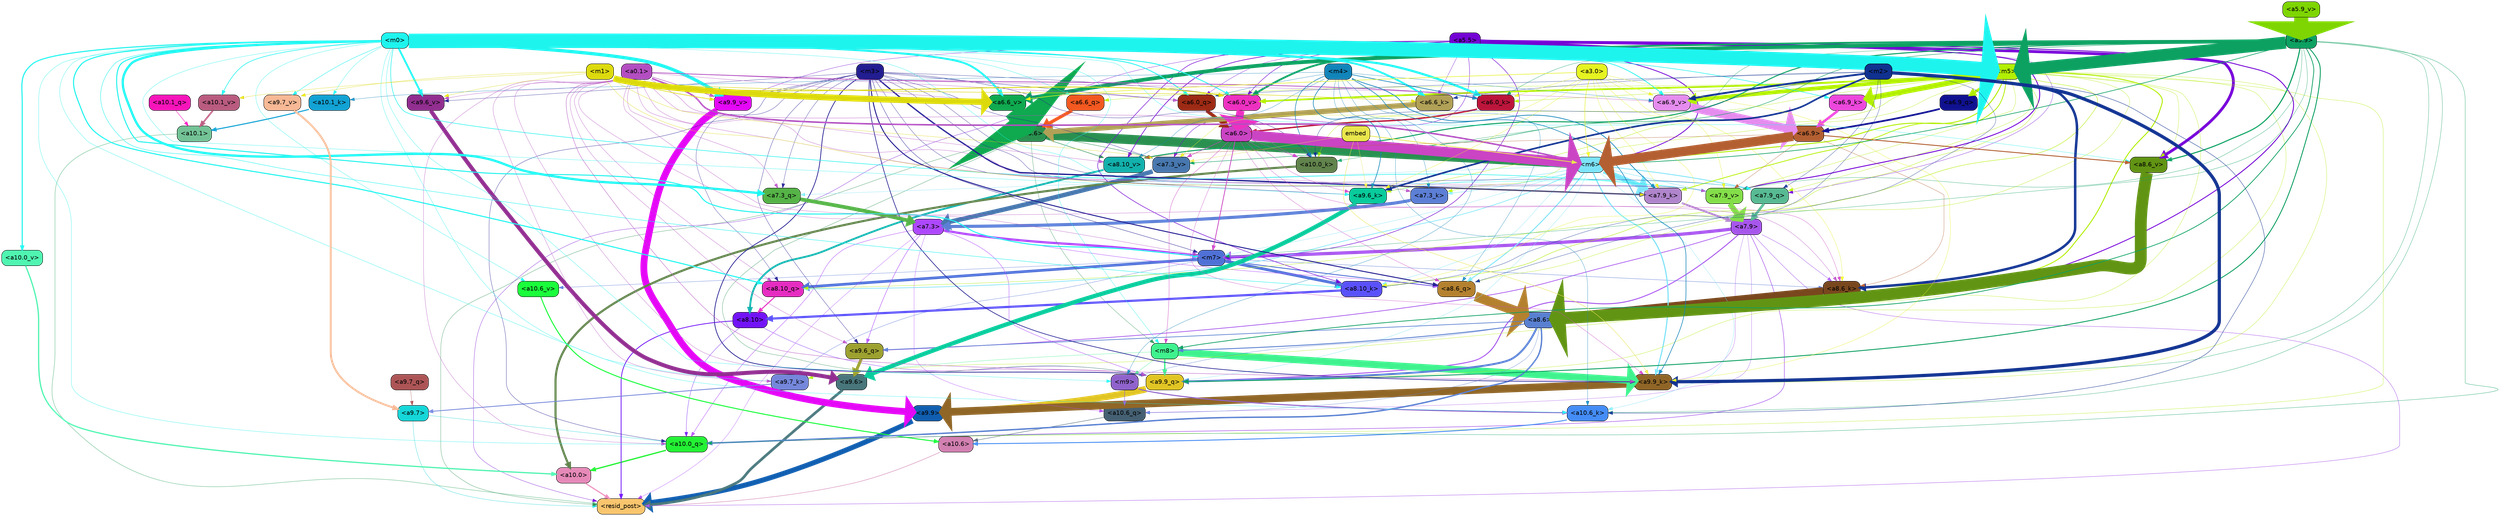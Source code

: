 strict digraph "" {
	graph [bgcolor=transparent,
		layout=dot,
		overlap=false,
		splines=true
	];
	"<a10.6>"	[color=black,
		fillcolor="#d280b1",
		fontname=Helvetica,
		shape=box,
		style="filled, rounded"];
	"<resid_post>"	[color=black,
		fillcolor="#f9c56d",
		fontname=Helvetica,
		shape=box,
		style="filled, rounded"];
	"<a10.6>" -> "<resid_post>"	[color="#d280b1",
		penwidth=0.9498605728149414];
	"<a10.1>"	[color=black,
		fillcolor="#73c396",
		fontname=Helvetica,
		shape=box,
		style="filled, rounded"];
	"<a10.1>" -> "<resid_post>"	[color="#73c396",
		penwidth=1.0084514617919922];
	"<a10.0>"	[color=black,
		fillcolor="#e689b8",
		fontname=Helvetica,
		shape=box,
		style="filled, rounded"];
	"<a10.0>" -> "<resid_post>"	[color="#e689b8",
		penwidth=2.5814952850341797];
	"<a9.9>"	[color=black,
		fillcolor="#105eb0",
		fontname=Helvetica,
		shape=box,
		style="filled, rounded"];
	"<a9.9>" -> "<resid_post>"	[color="#105eb0",
		penwidth=11.610888481140137];
	"<a9.7>"	[color=black,
		fillcolor="#15d6d8",
		fontname=Helvetica,
		shape=box,
		style="filled, rounded"];
	"<a9.7>" -> "<resid_post>"	[color="#15d6d8",
		penwidth=0.6];
	"<a10.0_q>"	[color=black,
		fillcolor="#23f134",
		fontname=Helvetica,
		shape=box,
		style="filled, rounded"];
	"<a9.7>" -> "<a10.0_q>"	[color="#15d6d8",
		penwidth=0.6];
	"<a9.6>"	[color=black,
		fillcolor="#48767b",
		fontname=Helvetica,
		shape=box,
		style="filled, rounded"];
	"<a9.6>" -> "<resid_post>"	[color="#48767b",
		penwidth=6.121421813964844];
	"<a8.10>"	[color=black,
		fillcolor="#7214f7",
		fontname=Helvetica,
		shape=box,
		style="filled, rounded"];
	"<a8.10>" -> "<resid_post>"	[color="#7214f7",
		penwidth=1.7841739654541016];
	"<a8.10>" -> "<a10.0_q>"	[color="#7214f7",
		penwidth=0.6612663269042969];
	"<a9.9_q>"	[color=black,
		fillcolor="#e1c524",
		fontname=Helvetica,
		shape=box,
		style="filled, rounded"];
	"<a8.10>" -> "<a9.9_q>"	[color="#7214f7",
		penwidth=0.6];
	"<a7.9>"	[color=black,
		fillcolor="#a756ec",
		fontname=Helvetica,
		shape=box,
		style="filled, rounded"];
	"<a7.9>" -> "<resid_post>"	[color="#a756ec",
		penwidth=0.8109169006347656];
	"<a10.6_q>"	[color=black,
		fillcolor="#456072",
		fontname=Helvetica,
		shape=box,
		style="filled, rounded"];
	"<a7.9>" -> "<a10.6_q>"	[color="#a756ec",
		penwidth=0.6];
	"<a7.9>" -> "<a10.0_q>"	[color="#a756ec",
		penwidth=1.19378662109375];
	"<m7>"	[color=black,
		fillcolor="#4f71d6",
		fontname=Helvetica,
		shape=box,
		style="filled, rounded"];
	"<a7.9>" -> "<m7>"	[color="#a756ec",
		penwidth=7.3899383544921875];
	"<a7.9>" -> "<a9.9_q>"	[color="#a756ec",
		penwidth=2.1764984130859375];
	"<a9.6_q>"	[color=black,
		fillcolor="#9da12f",
		fontname=Helvetica,
		shape=box,
		style="filled, rounded"];
	"<a7.9>" -> "<a9.6_q>"	[color="#a756ec",
		penwidth=1.6184196472167969];
	"<a9.9_k>"	[color=black,
		fillcolor="#906627",
		fontname=Helvetica,
		shape=box,
		style="filled, rounded"];
	"<a7.9>" -> "<a9.9_k>"	[color="#a756ec",
		penwidth=0.6];
	"<a8.6_k>"	[color=black,
		fillcolor="#79471d",
		fontname=Helvetica,
		shape=box,
		style="filled, rounded"];
	"<a7.9>" -> "<a8.6_k>"	[color="#a756ec",
		penwidth=0.7570610046386719];
	"<a7.3>"	[color=black,
		fillcolor="#ae48fe",
		fontname=Helvetica,
		shape=box,
		style="filled, rounded"];
	"<a7.3>" -> "<resid_post>"	[color="#ae48fe",
		penwidth=0.6];
	"<a7.3>" -> "<a10.6_q>"	[color="#ae48fe",
		penwidth=0.6];
	"<a7.3>" -> "<a10.0_q>"	[color="#ae48fe",
		penwidth=0.8208656311035156];
	"<a7.3>" -> "<m7>"	[color="#ae48fe",
		penwidth=5.189311981201172];
	"<a7.3>" -> "<a9.9_q>"	[color="#ae48fe",
		penwidth=0.8119163513183594];
	"<a7.3>" -> "<a9.6_q>"	[color="#ae48fe",
		penwidth=0.9649925231933594];
	"<a8.6_q>"	[color=black,
		fillcolor="#b4812f",
		fontname=Helvetica,
		shape=box,
		style="filled, rounded"];
	"<a7.3>" -> "<a8.6_q>"	[color="#ae48fe",
		penwidth=0.7801322937011719];
	"<a6.6>"	[color=black,
		fillcolor="#2a9050",
		fontname=Helvetica,
		shape=box,
		style="filled, rounded"];
	"<a6.6>" -> "<resid_post>"	[color="#2a9050",
		penwidth=0.6];
	"<m6>"	[color=black,
		fillcolor="#7ce4f9",
		fontname=Helvetica,
		shape=box,
		style="filled, rounded"];
	"<a6.6>" -> "<m6>"	[color="#2a9050",
		penwidth=21.6163272857666];
	"<m8>"	[color=black,
		fillcolor="#3ff28e",
		fontname=Helvetica,
		shape=box,
		style="filled, rounded"];
	"<a6.6>" -> "<m8>"	[color="#2a9050",
		penwidth=0.6];
	"<a6.6>" -> "<a9.9_q>"	[color="#2a9050",
		penwidth=0.6];
	"<a8.10_v>"	[color=black,
		fillcolor="#13b1ac",
		fontname=Helvetica,
		shape=box,
		style="filled, rounded"];
	"<a6.6>" -> "<a8.10_v>"	[color="#2a9050",
		penwidth=1.0661506652832031];
	"<a7.3_v>"	[color=black,
		fillcolor="#4777ae",
		fontname=Helvetica,
		shape=box,
		style="filled, rounded"];
	"<a6.6>" -> "<a7.3_v>"	[color="#2a9050",
		penwidth=0.8506813049316406];
	"<a5.5>"	[color=black,
		fillcolor="#7303d4",
		fontname=Helvetica,
		shape=box,
		style="filled, rounded"];
	"<a5.5>" -> "<resid_post>"	[color="#7303d4",
		penwidth=0.6];
	"<m5>"	[color=black,
		fillcolor="#b2ef03",
		fontname=Helvetica,
		shape=box,
		style="filled, rounded"];
	"<a5.5>" -> "<m5>"	[color="#7303d4",
		penwidth=10.773042678833008];
	"<a5.5>" -> "<m6>"	[color="#7303d4",
		penwidth=1.8430671691894531];
	"<a5.5>" -> "<m7>"	[color="#7303d4",
		penwidth=1.0865592956542969];
	"<a9.9_v>"	[color=black,
		fillcolor="#e408f6",
		fontname=Helvetica,
		shape=box,
		style="filled, rounded"];
	"<a5.5>" -> "<a9.9_v>"	[color="#7303d4",
		penwidth=0.6];
	"<a8.10_k>"	[color=black,
		fillcolor="#5b51fb",
		fontname=Helvetica,
		shape=box,
		style="filled, rounded"];
	"<a5.5>" -> "<a8.10_k>"	[color="#7303d4",
		penwidth=1.1390800476074219];
	"<a5.5>" -> "<a8.6_k>"	[color="#7303d4",
		penwidth=2.00030517578125];
	"<a5.5>" -> "<a8.10_v>"	[color="#7303d4",
		penwidth=1.4206085205078125];
	"<a8.6_v>"	[color=black,
		fillcolor="#629414",
		fontname=Helvetica,
		shape=box,
		style="filled, rounded"];
	"<a5.5>" -> "<a8.6_v>"	[color="#7303d4",
		penwidth=6.534294128417969];
	"<a7.9_q>"	[color=black,
		fillcolor="#58ba93",
		fontname=Helvetica,
		shape=box,
		style="filled, rounded"];
	"<a5.5>" -> "<a7.9_q>"	[color="#7303d4",
		penwidth=0.6];
	"<a7.9_v>"	[color=black,
		fillcolor="#84de49",
		fontname=Helvetica,
		shape=box,
		style="filled, rounded"];
	"<a5.5>" -> "<a7.9_v>"	[color="#7303d4",
		penwidth=2.0819549560546875];
	"<a5.5>" -> "<a7.3_v>"	[color="#7303d4",
		penwidth=0.8107681274414062];
	"<a6.0_q>"	[color=black,
		fillcolor="#9d2a14",
		fontname=Helvetica,
		shape=box,
		style="filled, rounded"];
	"<a5.5>" -> "<a6.0_q>"	[color="#7303d4",
		penwidth=0.6];
	"<a6.6_k>"	[color=black,
		fillcolor="#b1a157",
		fontname=Helvetica,
		shape=box,
		style="filled, rounded"];
	"<a5.5>" -> "<a6.6_k>"	[color="#7303d4",
		penwidth=0.6];
	"<a6.0_v>"	[color=black,
		fillcolor="#ee30c1",
		fontname=Helvetica,
		shape=box,
		style="filled, rounded"];
	"<a5.5>" -> "<a6.0_v>"	[color="#7303d4",
		penwidth=0.9978408813476562];
	"<a10.6_q>" -> "<a10.6>"	[color="#456072",
		penwidth=0.9244728088378906];
	"<a10.1_q>"	[color=black,
		fillcolor="#f614ba",
		fontname=Helvetica,
		shape=box,
		style="filled, rounded"];
	"<a10.1_q>" -> "<a10.1>"	[color="#f614ba",
		penwidth=0.9268798828125];
	"<a10.0_q>" -> "<a10.0>"	[color="#23f134",
		penwidth=2.905670166015625];
	"<a10.6_k>"	[color=black,
		fillcolor="#448cf6",
		fontname=Helvetica,
		shape=box,
		style="filled, rounded"];
	"<a10.6_k>" -> "<a10.6>"	[color="#448cf6",
		penwidth=2.0319366455078125];
	"<a10.1_k>"	[color=black,
		fillcolor="#12a2d4",
		fontname=Helvetica,
		shape=box,
		style="filled, rounded"];
	"<a10.1_k>" -> "<a10.1>"	[color="#12a2d4",
		penwidth=2.4037628173828125];
	"<a10.0_k>"	[color=black,
		fillcolor="#61834c",
		fontname=Helvetica,
		shape=box,
		style="filled, rounded"];
	"<a10.0_k>" -> "<a10.0>"	[color="#61834c",
		penwidth=4.9319305419921875];
	"<a10.6_v>"	[color=black,
		fillcolor="#1afd3b",
		fontname=Helvetica,
		shape=box,
		style="filled, rounded"];
	"<a10.6_v>" -> "<a10.6>"	[color="#1afd3b",
		penwidth=2.290935516357422];
	"<a10.1_v>"	[color=black,
		fillcolor="#b95b7f",
		fontname=Helvetica,
		shape=box,
		style="filled, rounded"];
	"<a10.1_v>" -> "<a10.1>"	[color="#b95b7f",
		penwidth=3.6398468017578125];
	"<a10.0_v>"	[color=black,
		fillcolor="#4ff5b1",
		fontname=Helvetica,
		shape=box,
		style="filled, rounded"];
	"<a10.0_v>" -> "<a10.0>"	[color="#4ff5b1",
		penwidth=2.7666168212890625];
	"<m9>"	[color=black,
		fillcolor="#9063cc",
		fontname=Helvetica,
		shape=box,
		style="filled, rounded"];
	"<m9>" -> "<a10.6_q>"	[color="#9063cc",
		penwidth=1.0384025573730469];
	"<m9>" -> "<a10.6_k>"	[color="#9063cc",
		penwidth=2.371124267578125];
	"<a8.6>"	[color=black,
		fillcolor="#5980d1",
		fontname=Helvetica,
		shape=box,
		style="filled, rounded"];
	"<a8.6>" -> "<a10.6_q>"	[color="#5980d1",
		penwidth=0.6];
	"<a8.6>" -> "<a10.0_q>"	[color="#5980d1",
		penwidth=3.1841888427734375];
	"<a8.6>" -> "<m9>"	[color="#5980d1",
		penwidth=0.6];
	"<a8.6>" -> "<m8>"	[color="#5980d1",
		penwidth=1.972564697265625];
	"<a8.6>" -> "<a9.9_q>"	[color="#5980d1",
		penwidth=4.482503890991211];
	"<a8.6>" -> "<a9.6_q>"	[color="#5980d1",
		penwidth=1.515838623046875];
	"<m5>" -> "<a10.0_q>"	[color="#b2ef03",
		penwidth=0.6];
	"<m5>" -> "<a10.0_k>"	[color="#b2ef03",
		penwidth=0.6];
	"<m5>" -> "<m6>"	[color="#b2ef03",
		penwidth=2.143606185913086];
	"<m5>" -> "<a9.9_q>"	[color="#b2ef03",
		penwidth=0.6];
	"<m5>" -> "<a9.9_k>"	[color="#b2ef03",
		penwidth=0.6];
	"<a9.7_k>"	[color=black,
		fillcolor="#7587db",
		fontname=Helvetica,
		shape=box,
		style="filled, rounded"];
	"<m5>" -> "<a9.7_k>"	[color="#b2ef03",
		penwidth=0.6];
	"<a9.6_k>"	[color=black,
		fillcolor="#09cb9c",
		fontname=Helvetica,
		shape=box,
		style="filled, rounded"];
	"<m5>" -> "<a9.6_k>"	[color="#b2ef03",
		penwidth=0.7197036743164062];
	"<a8.10_q>"	[color=black,
		fillcolor="#e62cc1",
		fontname=Helvetica,
		shape=box,
		style="filled, rounded"];
	"<m5>" -> "<a8.10_q>"	[color="#b2ef03",
		penwidth=0.7198371887207031];
	"<m5>" -> "<a8.6_q>"	[color="#b2ef03",
		penwidth=0.6];
	"<m5>" -> "<a8.10_k>"	[color="#b2ef03",
		penwidth=0.9238471984863281];
	"<m5>" -> "<a8.6_k>"	[color="#b2ef03",
		penwidth=2.1219520568847656];
	"<m5>" -> "<a8.6_v>"	[color="#b2ef03",
		penwidth=0.6];
	"<m5>" -> "<a7.9_q>"	[color="#b2ef03",
		penwidth=0.6];
	"<a7.9_k>"	[color=black,
		fillcolor="#b085cc",
		fontname=Helvetica,
		shape=box,
		style="filled, rounded"];
	"<m5>" -> "<a7.9_k>"	[color="#b2ef03",
		penwidth=1.7779998779296875];
	"<a7.3_k>"	[color=black,
		fillcolor="#5c7fd5",
		fontname=Helvetica,
		shape=box,
		style="filled, rounded"];
	"<m5>" -> "<a7.3_k>"	[color="#b2ef03",
		penwidth=0.6];
	"<m5>" -> "<a7.9_v>"	[color="#b2ef03",
		penwidth=0.6];
	"<a6.9_q>"	[color=black,
		fillcolor="#101190",
		fontname=Helvetica,
		shape=box,
		style="filled, rounded"];
	"<m5>" -> "<a6.9_q>"	[color="#b2ef03",
		penwidth=5.935678482055664];
	"<a6.6_q>"	[color=black,
		fillcolor="#f25820",
		fontname=Helvetica,
		shape=box,
		style="filled, rounded"];
	"<m5>" -> "<a6.6_q>"	[color="#b2ef03",
		penwidth=0.6];
	"<a6.9_k>"	[color=black,
		fillcolor="#ec47dc",
		fontname=Helvetica,
		shape=box,
		style="filled, rounded"];
	"<m5>" -> "<a6.9_k>"	[color="#b2ef03",
		penwidth=12.203306198120117];
	"<a6.0_k>"	[color=black,
		fillcolor="#bc153b",
		fontname=Helvetica,
		shape=box,
		style="filled, rounded"];
	"<m5>" -> "<a6.0_k>"	[color="#b2ef03",
		penwidth=0.6867179870605469];
	"<a6.9_v>"	[color=black,
		fillcolor="#e58cee",
		fontname=Helvetica,
		shape=box,
		style="filled, rounded"];
	"<m5>" -> "<a6.9_v>"	[color="#b2ef03",
		penwidth=8.809343338012695];
	"<m5>" -> "<a6.0_v>"	[color="#b2ef03",
		penwidth=3.8560523986816406];
	"<a5.9>"	[color=black,
		fillcolor="#0ca061",
		fontname=Helvetica,
		shape=box,
		style="filled, rounded"];
	"<a5.9>" -> "<a10.0_q>"	[color="#0ca061",
		penwidth=0.6463394165039062];
	"<a5.9>" -> "<a10.6_k>"	[color="#0ca061",
		penwidth=0.6];
	"<a5.9>" -> "<a10.0_k>"	[color="#0ca061",
		penwidth=0.6];
	"<a5.9>" -> "<m5>"	[color="#0ca061",
		penwidth=27.929821968078613];
	"<a5.9>" -> "<m6>"	[color="#0ca061",
		penwidth=1.4513568878173828];
	"<a5.9>" -> "<m7>"	[color="#0ca061",
		penwidth=0.6];
	"<a5.9>" -> "<m8>"	[color="#0ca061",
		penwidth=1.6550712585449219];
	"<a5.9>" -> "<a9.9_q>"	[color="#0ca061",
		penwidth=2.019031524658203];
	"<a5.9>" -> "<a9.9_k>"	[color="#0ca061",
		penwidth=0.6];
	"<a5.9>" -> "<a8.10_v>"	[color="#0ca061",
		penwidth=2.2765426635742188];
	"<a5.9>" -> "<a8.6_v>"	[color="#0ca061",
		penwidth=2.4934005737304688];
	"<a5.9>" -> "<a7.9_v>"	[color="#0ca061",
		penwidth=0.6];
	"<a5.9>" -> "<a7.3_v>"	[color="#0ca061",
		penwidth=0.9861984252929688];
	"<a5.9>" -> "<a6.0_k>"	[color="#0ca061",
		penwidth=0.6];
	"<a6.6_v>"	[color=black,
		fillcolor="#0fa94f",
		fontname=Helvetica,
		shape=box,
		style="filled, rounded"];
	"<a5.9>" -> "<a6.6_v>"	[color="#0ca061",
		penwidth=8.623922348022461];
	"<a5.9>" -> "<a6.0_v>"	[color="#0ca061",
		penwidth=4.239973068237305];
	"<m3>"	[color=black,
		fillcolor="#221d91",
		fontname=Helvetica,
		shape=box,
		style="filled, rounded"];
	"<m3>" -> "<a10.0_q>"	[color="#221d91",
		penwidth=0.6597442626953125];
	"<m3>" -> "<a10.0_k>"	[color="#221d91",
		penwidth=0.6506614685058594];
	"<m3>" -> "<m7>"	[color="#221d91",
		penwidth=0.7659339904785156];
	"<m3>" -> "<a9.9_q>"	[color="#221d91",
		penwidth=1.6276321411132812];
	"<m3>" -> "<a9.6_q>"	[color="#221d91",
		penwidth=0.6724472045898438];
	"<m3>" -> "<a9.9_k>"	[color="#221d91",
		penwidth=1.4574642181396484];
	"<m3>" -> "<a9.6_k>"	[color="#221d91",
		penwidth=0.6];
	"<m3>" -> "<a9.9_v>"	[color="#221d91",
		penwidth=0.6589469909667969];
	"<a9.6_v>"	[color=black,
		fillcolor="#912e90",
		fontname=Helvetica,
		shape=box,
		style="filled, rounded"];
	"<m3>" -> "<a9.6_v>"	[color="#221d91",
		penwidth=0.6];
	"<m3>" -> "<a8.10_q>"	[color="#221d91",
		penwidth=0.6];
	"<m3>" -> "<a8.6_q>"	[color="#221d91",
		penwidth=2.1676406860351562];
	"<m3>" -> "<a7.9_q>"	[color="#221d91",
		penwidth=0.6];
	"<a7.3_q>"	[color=black,
		fillcolor="#55b347",
		fontname=Helvetica,
		shape=box,
		style="filled, rounded"];
	"<m3>" -> "<a7.3_q>"	[color="#221d91",
		penwidth=0.6];
	"<m3>" -> "<a7.9_k>"	[color="#221d91",
		penwidth=2.978912353515625];
	"<m3>" -> "<a7.9_v>"	[color="#221d91",
		penwidth=0.6];
	"<m3>" -> "<a7.3_v>"	[color="#221d91",
		penwidth=0.6];
	"<m3>" -> "<a6.0_q>"	[color="#221d91",
		penwidth=0.6884860992431641];
	"<m3>" -> "<a6.0_v>"	[color="#221d91",
		penwidth=0.6];
	"<m0>"	[color=black,
		fillcolor="#1ef4ee",
		fontname=Helvetica,
		shape=box,
		style="filled, rounded"];
	"<m0>" -> "<a10.0_q>"	[color="#1ef4ee",
		penwidth=0.6];
	"<m0>" -> "<a10.6_k>"	[color="#1ef4ee",
		penwidth=0.6];
	"<m0>" -> "<a10.1_k>"	[color="#1ef4ee",
		penwidth=0.6];
	"<m0>" -> "<a10.6_v>"	[color="#1ef4ee",
		penwidth=0.6];
	"<m0>" -> "<a10.1_v>"	[color="#1ef4ee",
		penwidth=1.3360328674316406];
	"<m0>" -> "<a10.0_v>"	[color="#1ef4ee",
		penwidth=2.4083595275878906];
	"<m0>" -> "<m9>"	[color="#1ef4ee",
		penwidth=0.6];
	"<m0>" -> "<m5>"	[color="#1ef4ee",
		penwidth=33.441712856292725];
	"<m0>" -> "<m7>"	[color="#1ef4ee",
		penwidth=2.224945068359375];
	"<m0>" -> "<m8>"	[color="#1ef4ee",
		penwidth=0.6];
	"<m0>" -> "<a9.7_k>"	[color="#1ef4ee",
		penwidth=0.6];
	"<m0>" -> "<a9.6_k>"	[color="#1ef4ee",
		penwidth=0.6];
	"<m0>" -> "<a9.9_v>"	[color="#1ef4ee",
		penwidth=7.537467956542969];
	"<a9.7_v>"	[color=black,
		fillcolor="#f7b895",
		fontname=Helvetica,
		shape=box,
		style="filled, rounded"];
	"<m0>" -> "<a9.7_v>"	[color="#1ef4ee",
		penwidth=0.8575286865234375];
	"<m0>" -> "<a9.6_v>"	[color="#1ef4ee",
		penwidth=4.1688385009765625];
	"<m0>" -> "<a8.10_q>"	[color="#1ef4ee",
		penwidth=2.3761940002441406];
	"<m0>" -> "<a8.10_k>"	[color="#1ef4ee",
		penwidth=0.9220962524414062];
	"<m0>" -> "<a8.6_v>"	[color="#1ef4ee",
		penwidth=0.6];
	"<m0>" -> "<a7.9_q>"	[color="#1ef4ee",
		penwidth=0.6];
	"<m0>" -> "<a7.3_q>"	[color="#1ef4ee",
		penwidth=5.264301300048828];
	"<m0>" -> "<a7.9_v>"	[color="#1ef4ee",
		penwidth=1.2114486694335938];
	"<m0>" -> "<a6.6_q>"	[color="#1ef4ee",
		penwidth=0.6273632049560547];
	"<m0>" -> "<a6.0_q>"	[color="#1ef4ee",
		penwidth=1.8900203704833984];
	"<m0>" -> "<a6.9_k>"	[color="#1ef4ee",
		penwidth=1.2153072357177734];
	"<m0>" -> "<a6.6_k>"	[color="#1ef4ee",
		penwidth=4.234254837036133];
	"<m0>" -> "<a6.0_k>"	[color="#1ef4ee",
		penwidth=5.01750373840332];
	"<m0>" -> "<a6.9_v>"	[color="#1ef4ee",
		penwidth=1.6340084075927734];
	"<m0>" -> "<a6.6_v>"	[color="#1ef4ee",
		penwidth=4.314628601074219];
	"<m0>" -> "<a6.0_v>"	[color="#1ef4ee",
		penwidth=1.9309234619140625];
	"<a0.1>"	[color=black,
		fillcolor="#b34ec1",
		fontname=Helvetica,
		shape=box,
		style="filled, rounded"];
	"<a0.1>" -> "<a10.0_q>"	[color="#b34ec1",
		penwidth=0.6];
	"<a0.1>" -> "<a10.0_k>"	[color="#b34ec1",
		penwidth=0.6768684387207031];
	"<a0.1>" -> "<m6>"	[color="#b34ec1",
		penwidth=3.4290084838867188];
	"<a0.1>" -> "<m7>"	[color="#b34ec1",
		penwidth=0.6];
	"<a0.1>" -> "<a9.9_q>"	[color="#b34ec1",
		penwidth=0.6];
	"<a0.1>" -> "<a9.6_q>"	[color="#b34ec1",
		penwidth=0.6];
	"<a0.1>" -> "<a9.9_k>"	[color="#b34ec1",
		penwidth=0.81341552734375];
	"<a0.1>" -> "<a9.7_k>"	[color="#b34ec1",
		penwidth=0.6];
	"<a0.1>" -> "<a9.9_v>"	[color="#b34ec1",
		penwidth=1.062591552734375];
	"<a0.1>" -> "<a9.6_v>"	[color="#b34ec1",
		penwidth=0.6];
	"<a0.1>" -> "<a8.10_q>"	[color="#b34ec1",
		penwidth=0.6];
	"<a0.1>" -> "<a8.6_k>"	[color="#b34ec1",
		penwidth=0.6];
	"<a0.1>" -> "<a8.10_v>"	[color="#b34ec1",
		penwidth=0.6];
	"<a0.1>" -> "<a7.3_q>"	[color="#b34ec1",
		penwidth=0.6];
	"<a0.1>" -> "<a7.3_k>"	[color="#b34ec1",
		penwidth=0.6];
	"<a0.1>" -> "<a7.9_v>"	[color="#b34ec1",
		penwidth=0.6];
	"<a0.1>" -> "<a6.0_q>"	[color="#b34ec1",
		penwidth=0.6];
	"<a0.1>" -> "<a6.0_k>"	[color="#b34ec1",
		penwidth=1.7027435302734375];
	"<a0.1>" -> "<a6.9_v>"	[color="#b34ec1",
		penwidth=0.6];
	"<a0.1>" -> "<a6.6_v>"	[color="#b34ec1",
		penwidth=0.6];
	"<m6>" -> "<a10.6_k>"	[color="#7ce4f9",
		penwidth=0.6];
	"<m6>" -> "<m7>"	[color="#7ce4f9",
		penwidth=0.6];
	"<m6>" -> "<a9.9_q>"	[color="#7ce4f9",
		penwidth=0.6];
	"<m6>" -> "<a9.9_k>"	[color="#7ce4f9",
		penwidth=2.533975601196289];
	"<m6>" -> "<a9.6_k>"	[color="#7ce4f9",
		penwidth=0.9471282958984375];
	"<m6>" -> "<a8.10_q>"	[color="#7ce4f9",
		penwidth=1.4854621887207031];
	"<m6>" -> "<a8.6_q>"	[color="#7ce4f9",
		penwidth=2.0796165466308594];
	"<m6>" -> "<a8.10_k>"	[color="#7ce4f9",
		penwidth=0.6];
	"<m6>" -> "<a7.9_q>"	[color="#7ce4f9",
		penwidth=1.9016571044921875];
	"<m6>" -> "<a7.3_q>"	[color="#7ce4f9",
		penwidth=0.6];
	"<m6>" -> "<a7.9_k>"	[color="#7ce4f9",
		penwidth=12.277053833007812];
	"<m6>" -> "<a7.3_k>"	[color="#7ce4f9",
		penwidth=0.8951148986816406];
	"<m6>" -> "<a7.9_v>"	[color="#7ce4f9",
		penwidth=0.8897933959960938];
	"<m4>"	[color=black,
		fillcolor="#1184b9",
		fontname=Helvetica,
		shape=box,
		style="filled, rounded"];
	"<m4>" -> "<a10.6_k>"	[color="#1184b9",
		penwidth=0.6];
	"<m4>" -> "<a10.1_k>"	[color="#1184b9",
		penwidth=0.6];
	"<m4>" -> "<a10.0_k>"	[color="#1184b9",
		penwidth=1.230804443359375];
	"<m4>" -> "<m9>"	[color="#1184b9",
		penwidth=0.6];
	"<m4>" -> "<a9.9_k>"	[color="#1184b9",
		penwidth=1.3186264038085938];
	"<m4>" -> "<a9.6_k>"	[color="#1184b9",
		penwidth=1.3722038269042969];
	"<m4>" -> "<a8.6_q>"	[color="#1184b9",
		penwidth=0.6];
	"<m4>" -> "<a8.10_v>"	[color="#1184b9",
		penwidth=0.6];
	"<m4>" -> "<a7.9_k>"	[color="#1184b9",
		penwidth=1.5913276672363281];
	"<m4>" -> "<a7.3_k>"	[color="#1184b9",
		penwidth=0.6];
	"<m4>" -> "<a6.0_q>"	[color="#1184b9",
		penwidth=0.6];
	"<m4>" -> "<a6.0_k>"	[color="#1184b9",
		penwidth=1.4652233123779297];
	"<m4>" -> "<a6.9_v>"	[color="#1184b9",
		penwidth=0.6];
	"<m2>"	[color=black,
		fillcolor="#10318f",
		fontname=Helvetica,
		shape=box,
		style="filled, rounded"];
	"<m2>" -> "<a10.6_k>"	[color="#10318f",
		penwidth=0.8380241394042969];
	"<m2>" -> "<a10.0_k>"	[color="#10318f",
		penwidth=0.6622200012207031];
	"<m2>" -> "<a9.9_k>"	[color="#10318f",
		penwidth=7.476325988769531];
	"<m2>" -> "<a9.6_k>"	[color="#10318f",
		penwidth=3.761505126953125];
	"<m2>" -> "<a8.6_q>"	[color="#10318f",
		penwidth=0.6];
	"<m2>" -> "<a8.10_k>"	[color="#10318f",
		penwidth=0.6];
	"<m2>" -> "<a8.6_k>"	[color="#10318f",
		penwidth=5.699577331542969];
	"<m2>" -> "<a7.9_q>"	[color="#10318f",
		penwidth=0.6];
	"<m2>" -> "<a6.0_q>"	[color="#10318f",
		penwidth=0.6];
	"<m2>" -> "<a6.6_k>"	[color="#10318f",
		penwidth=0.6];
	"<m2>" -> "<a6.9_v>"	[color="#10318f",
		penwidth=4.3256072998046875];
	"<a6.0>"	[color=black,
		fillcolor="#ca44c4",
		fontname=Helvetica,
		shape=box,
		style="filled, rounded"];
	"<a6.0>" -> "<a10.0_k>"	[color="#ca44c4",
		penwidth=0.6];
	"<a6.0>" -> "<m6>"	[color="#ca44c4",
		penwidth=23.31447410583496];
	"<a6.0>" -> "<m7>"	[color="#ca44c4",
		penwidth=1.694061279296875];
	"<a6.0>" -> "<m8>"	[color="#ca44c4",
		penwidth=0.7418403625488281];
	"<a6.0>" -> "<a9.9_k>"	[color="#ca44c4",
		penwidth=0.6];
	"<a6.0>" -> "<a9.6_k>"	[color="#ca44c4",
		penwidth=0.6];
	"<a6.0>" -> "<a8.6_q>"	[color="#ca44c4",
		penwidth=0.6];
	"<a6.0>" -> "<a8.6_k>"	[color="#ca44c4",
		penwidth=0.6];
	"<a6.0>" -> "<a7.3_v>"	[color="#ca44c4",
		penwidth=0.9905738830566406];
	"<m7>" -> "<a10.6_v>"	[color="#4f71d6",
		penwidth=0.6];
	"<m7>" -> "<a9.7_k>"	[color="#4f71d6",
		penwidth=0.6];
	"<m7>" -> "<a8.10_q>"	[color="#4f71d6",
		penwidth=6.2237091064453125];
	"<m7>" -> "<a8.6_q>"	[color="#4f71d6",
		penwidth=1.9677276611328125];
	"<m7>" -> "<a8.10_k>"	[color="#4f71d6",
		penwidth=6.505390167236328];
	"<m7>" -> "<a8.6_k>"	[color="#4f71d6",
		penwidth=0.6821136474609375];
	"<m1>"	[color=black,
		fillcolor="#dcda0d",
		fontname=Helvetica,
		shape=box,
		style="filled, rounded"];
	"<m1>" -> "<a10.1_v>"	[color="#dcda0d",
		penwidth=0.6];
	"<m1>" -> "<a9.9_v>"	[color="#dcda0d",
		penwidth=1.4082679748535156];
	"<m1>" -> "<a9.7_v>"	[color="#dcda0d",
		penwidth=0.6];
	"<m1>" -> "<a9.6_v>"	[color="#dcda0d",
		penwidth=0.6];
	"<m1>" -> "<a7.9_k>"	[color="#dcda0d",
		penwidth=0.6];
	"<m1>" -> "<a7.3_v>"	[color="#dcda0d",
		penwidth=0.6];
	"<m1>" -> "<a6.6_k>"	[color="#dcda0d",
		penwidth=1.0421028137207031];
	"<m1>" -> "<a6.6_v>"	[color="#dcda0d",
		penwidth=14.129535675048828];
	"<m1>" -> "<a6.0_v>"	[color="#dcda0d",
		penwidth=1.93902587890625];
	"<m8>" -> "<m9>"	[color="#3ff28e",
		penwidth=0.6];
	"<m8>" -> "<a9.9_q>"	[color="#3ff28e",
		penwidth=3.073810577392578];
	"<m8>" -> "<a9.9_k>"	[color="#3ff28e",
		penwidth=16.255420684814453];
	"<m8>" -> "<a9.7_k>"	[color="#3ff28e",
		penwidth=0.6];
	"<a9.9_q>" -> "<a9.9>"	[color="#e1c524",
		penwidth=15.310546875];
	"<a9.7_q>"	[color=black,
		fillcolor="#ad5556",
		fontname=Helvetica,
		shape=box,
		style="filled, rounded"];
	"<a9.7_q>" -> "<a9.7>"	[color="#ad5556",
		penwidth=0.6];
	"<a9.6_q>" -> "<a9.6>"	[color="#9da12f",
		penwidth=6.823722839355469];
	"<a9.9_k>" -> "<a9.9>"	[color="#906627",
		penwidth=17.953022003173828];
	"<a9.7_k>" -> "<a9.7>"	[color="#7587db",
		penwidth=1.85101318359375];
	"<a9.6_k>" -> "<a9.6>"	[color="#09cb9c",
		penwidth=9.787818908691406];
	"<a9.9_v>" -> "<a9.9>"	[color="#e408f6",
		penwidth=15.728643417358398];
	"<a9.7_v>" -> "<a9.7>"	[color="#f7b895",
		penwidth=4.305488586425781];
	"<a9.6_v>" -> "<a9.6>"	[color="#912e90",
		penwidth=9.212547302246094];
	"<a3.0>"	[color=black,
		fillcolor="#e6f320",
		fontname=Helvetica,
		shape=box,
		style="filled, rounded"];
	"<a3.0>" -> "<m6>"	[color="#e6f320",
		penwidth=1.0663299560546875];
	"<a3.0>" -> "<a9.9_k>"	[color="#e6f320",
		penwidth=0.6];
	"<a3.0>" -> "<a9.6_k>"	[color="#e6f320",
		penwidth=0.6];
	"<a3.0>" -> "<a8.10_k>"	[color="#e6f320",
		penwidth=0.6];
	"<a3.0>" -> "<a8.6_k>"	[color="#e6f320",
		penwidth=0.6];
	"<a3.0>" -> "<a7.9_k>"	[color="#e6f320",
		penwidth=0.6];
	"<a3.0>" -> "<a7.9_v>"	[color="#e6f320",
		penwidth=0.6];
	"<a3.0>" -> "<a7.3_v>"	[color="#e6f320",
		penwidth=0.6];
	"<a3.0>" -> "<a6.0_k>"	[color="#e6f320",
		penwidth=0.6];
	"<a3.0>" -> "<a6.9_v>"	[color="#e6f320",
		penwidth=0.6];
	"<a3.0>" -> "<a6.6_v>"	[color="#e6f320",
		penwidth=1.2425460815429688];
	embed	[color=black,
		fillcolor="#e9e64c",
		fontname=Helvetica,
		shape=box,
		style="filled, rounded"];
	embed -> "<m6>"	[color="#e9e64c",
		penwidth=1.6749610900878906];
	embed -> "<a9.9_k>"	[color="#e9e64c",
		penwidth=0.8602714538574219];
	embed -> "<a9.6_k>"	[color="#e9e64c",
		penwidth=0.6];
	embed -> "<a7.3_v>"	[color="#e9e64c",
		penwidth=0.6];
	"<a8.10_q>" -> "<a8.10>"	[color="#e62cc1",
		penwidth=2.2933731079101562];
	"<a8.6_q>" -> "<a8.6>"	[color="#b4812f",
		penwidth=22.21251106262207];
	"<a8.10_k>" -> "<a8.10>"	[color="#5b51fb",
		penwidth=5.009056091308594];
	"<a8.6_k>" -> "<a8.6>"	[color="#79471d",
		penwidth=19.114789962768555];
	"<a8.10_v>" -> "<a8.10>"	[color="#13b1ac",
		penwidth=4.248416900634766];
	"<a8.6_v>" -> "<a8.6>"	[color="#629414",
		penwidth=27.461654663085938];
	"<a6.9>"	[color=black,
		fillcolor="#b35f32",
		fontname=Helvetica,
		shape=box,
		style="filled, rounded"];
	"<a6.9>" -> "<m6>"	[color="#b35f32",
		penwidth=21.47117805480957];
	"<a6.9>" -> "<a8.6_k>"	[color="#b35f32",
		penwidth=0.6];
	"<a6.9>" -> "<a8.10_v>"	[color="#b35f32",
		penwidth=0.6];
	"<a6.9>" -> "<a8.6_v>"	[color="#b35f32",
		penwidth=2.0546798706054688];
	"<a6.9>" -> "<a7.9_v>"	[color="#b35f32",
		penwidth=0.6];
	"<a7.9_q>" -> "<a7.9>"	[color="#58ba93",
		penwidth=5.6087493896484375];
	"<a7.3_q>" -> "<a7.3>"	[color="#55b347",
		penwidth=8.568470001220703];
	"<a7.9_k>" -> "<a7.9>"	[color="#b085cc",
		penwidth=4.179893493652344];
	"<a7.3_k>" -> "<a7.3>"	[color="#5c7fd5",
		penwidth=7.138481140136719];
	"<a7.9_v>" -> "<a7.9>"	[color="#84de49",
		penwidth=12.677261352539062];
	"<a7.3_v>" -> "<a7.3>"	[color="#4777ae",
		penwidth=10.205863952636719];
	"<a6.9_q>" -> "<a6.9>"	[color="#101190",
		penwidth=4.004619598388672];
	"<a6.6_q>" -> "<a6.6>"	[color="#f25820",
		penwidth=7.501697540283203];
	"<a6.0_q>" -> "<a6.0>"	[color="#9d2a14",
		penwidth=7.7220001220703125];
	"<a6.9_k>" -> "<a6.9>"	[color="#ec47dc",
		penwidth=5.597904205322266];
	"<a6.6_k>" -> "<a6.6>"	[color="#b1a157",
		penwidth=11.958972930908203];
	"<a6.0_k>" -> "<a6.0>"	[color="#bc153b",
		penwidth=3.2078399658203125];
	"<a6.9_v>" -> "<a6.9>"	[color="#e58cee",
		penwidth=19.20796775817871];
	"<a6.6_v>" -> "<a6.6>"	[color="#0fa94f",
		penwidth=43.14964985847473];
	"<a6.0_v>" -> "<a6.0>"	[color="#ee30c1",
		penwidth=18.152097702026367];
	"<a5.9_v>"	[color=black,
		fillcolor="#7ed501",
		fontname=Helvetica,
		shape=box,
		style="filled, rounded"];
	"<a5.9_v>" -> "<a5.9>"	[color="#7ed501",
		penwidth=32.75587797164917];
}
